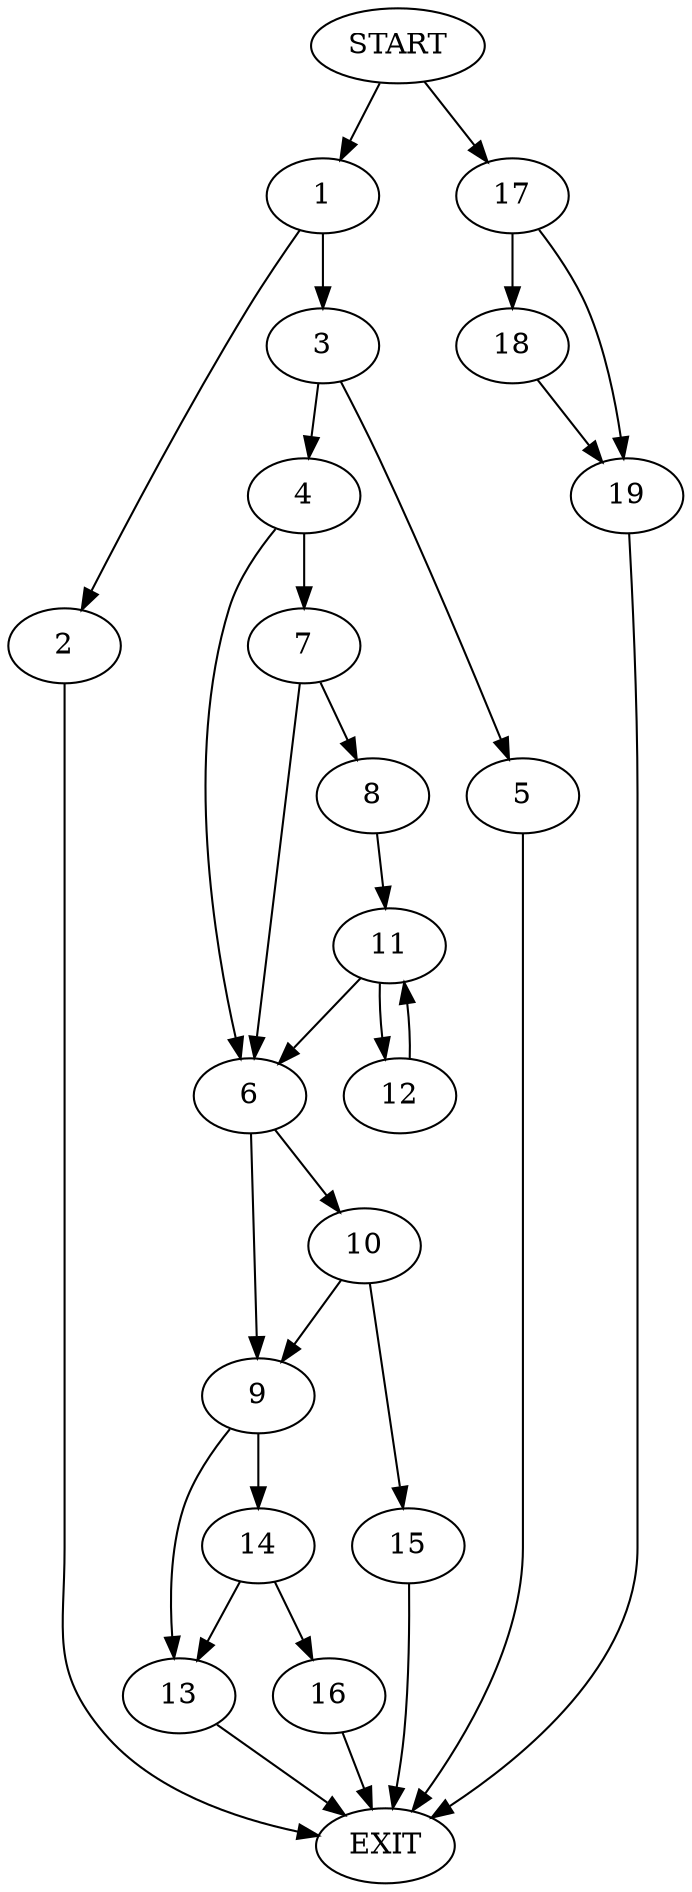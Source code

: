 digraph {
0 [label="START"]
20 [label="EXIT"]
0 -> 1
1 -> 2
1 -> 3
2 -> 20
3 -> 4
3 -> 5
4 -> 6
4 -> 7
5 -> 20
7 -> 6
7 -> 8
6 -> 9
6 -> 10
8 -> 11
11 -> 12
11 -> 6
12 -> 11
9 -> 13
9 -> 14
10 -> 9
10 -> 15
15 -> 20
14 -> 16
14 -> 13
13 -> 20
16 -> 20
0 -> 17
17 -> 18
17 -> 19
19 -> 20
18 -> 19
}
